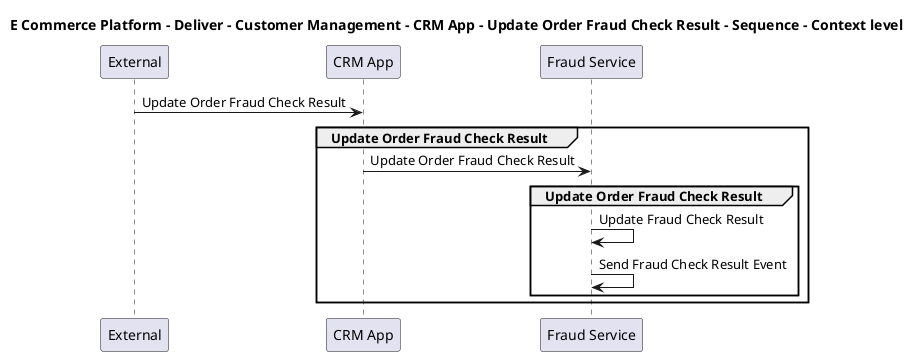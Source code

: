 @startuml

title E Commerce Platform - Deliver - Customer Management - CRM App - Update Order Fraud Check Result - Sequence - Context level

participant "External" as C4InterFlow.SoftwareSystems.ExternalSystem
participant "CRM App" as ECommercePlatform.Deliver.CustomerManagement.SoftwareSystems.CRMApp
participant "Fraud Service" as ECommercePlatform.Deliver.FraudManagement.SoftwareSystems.FraudService

C4InterFlow.SoftwareSystems.ExternalSystem -> ECommercePlatform.Deliver.CustomerManagement.SoftwareSystems.CRMApp : Update Order Fraud Check Result
group Update Order Fraud Check Result
ECommercePlatform.Deliver.CustomerManagement.SoftwareSystems.CRMApp -> ECommercePlatform.Deliver.FraudManagement.SoftwareSystems.FraudService : Update Order Fraud Check Result
group Update Order Fraud Check Result
ECommercePlatform.Deliver.FraudManagement.SoftwareSystems.FraudService -> ECommercePlatform.Deliver.FraudManagement.SoftwareSystems.FraudService : Update Fraud Check Result
ECommercePlatform.Deliver.FraudManagement.SoftwareSystems.FraudService -> ECommercePlatform.Deliver.FraudManagement.SoftwareSystems.FraudService : Send Fraud Check Result Event
end
end


@enduml
